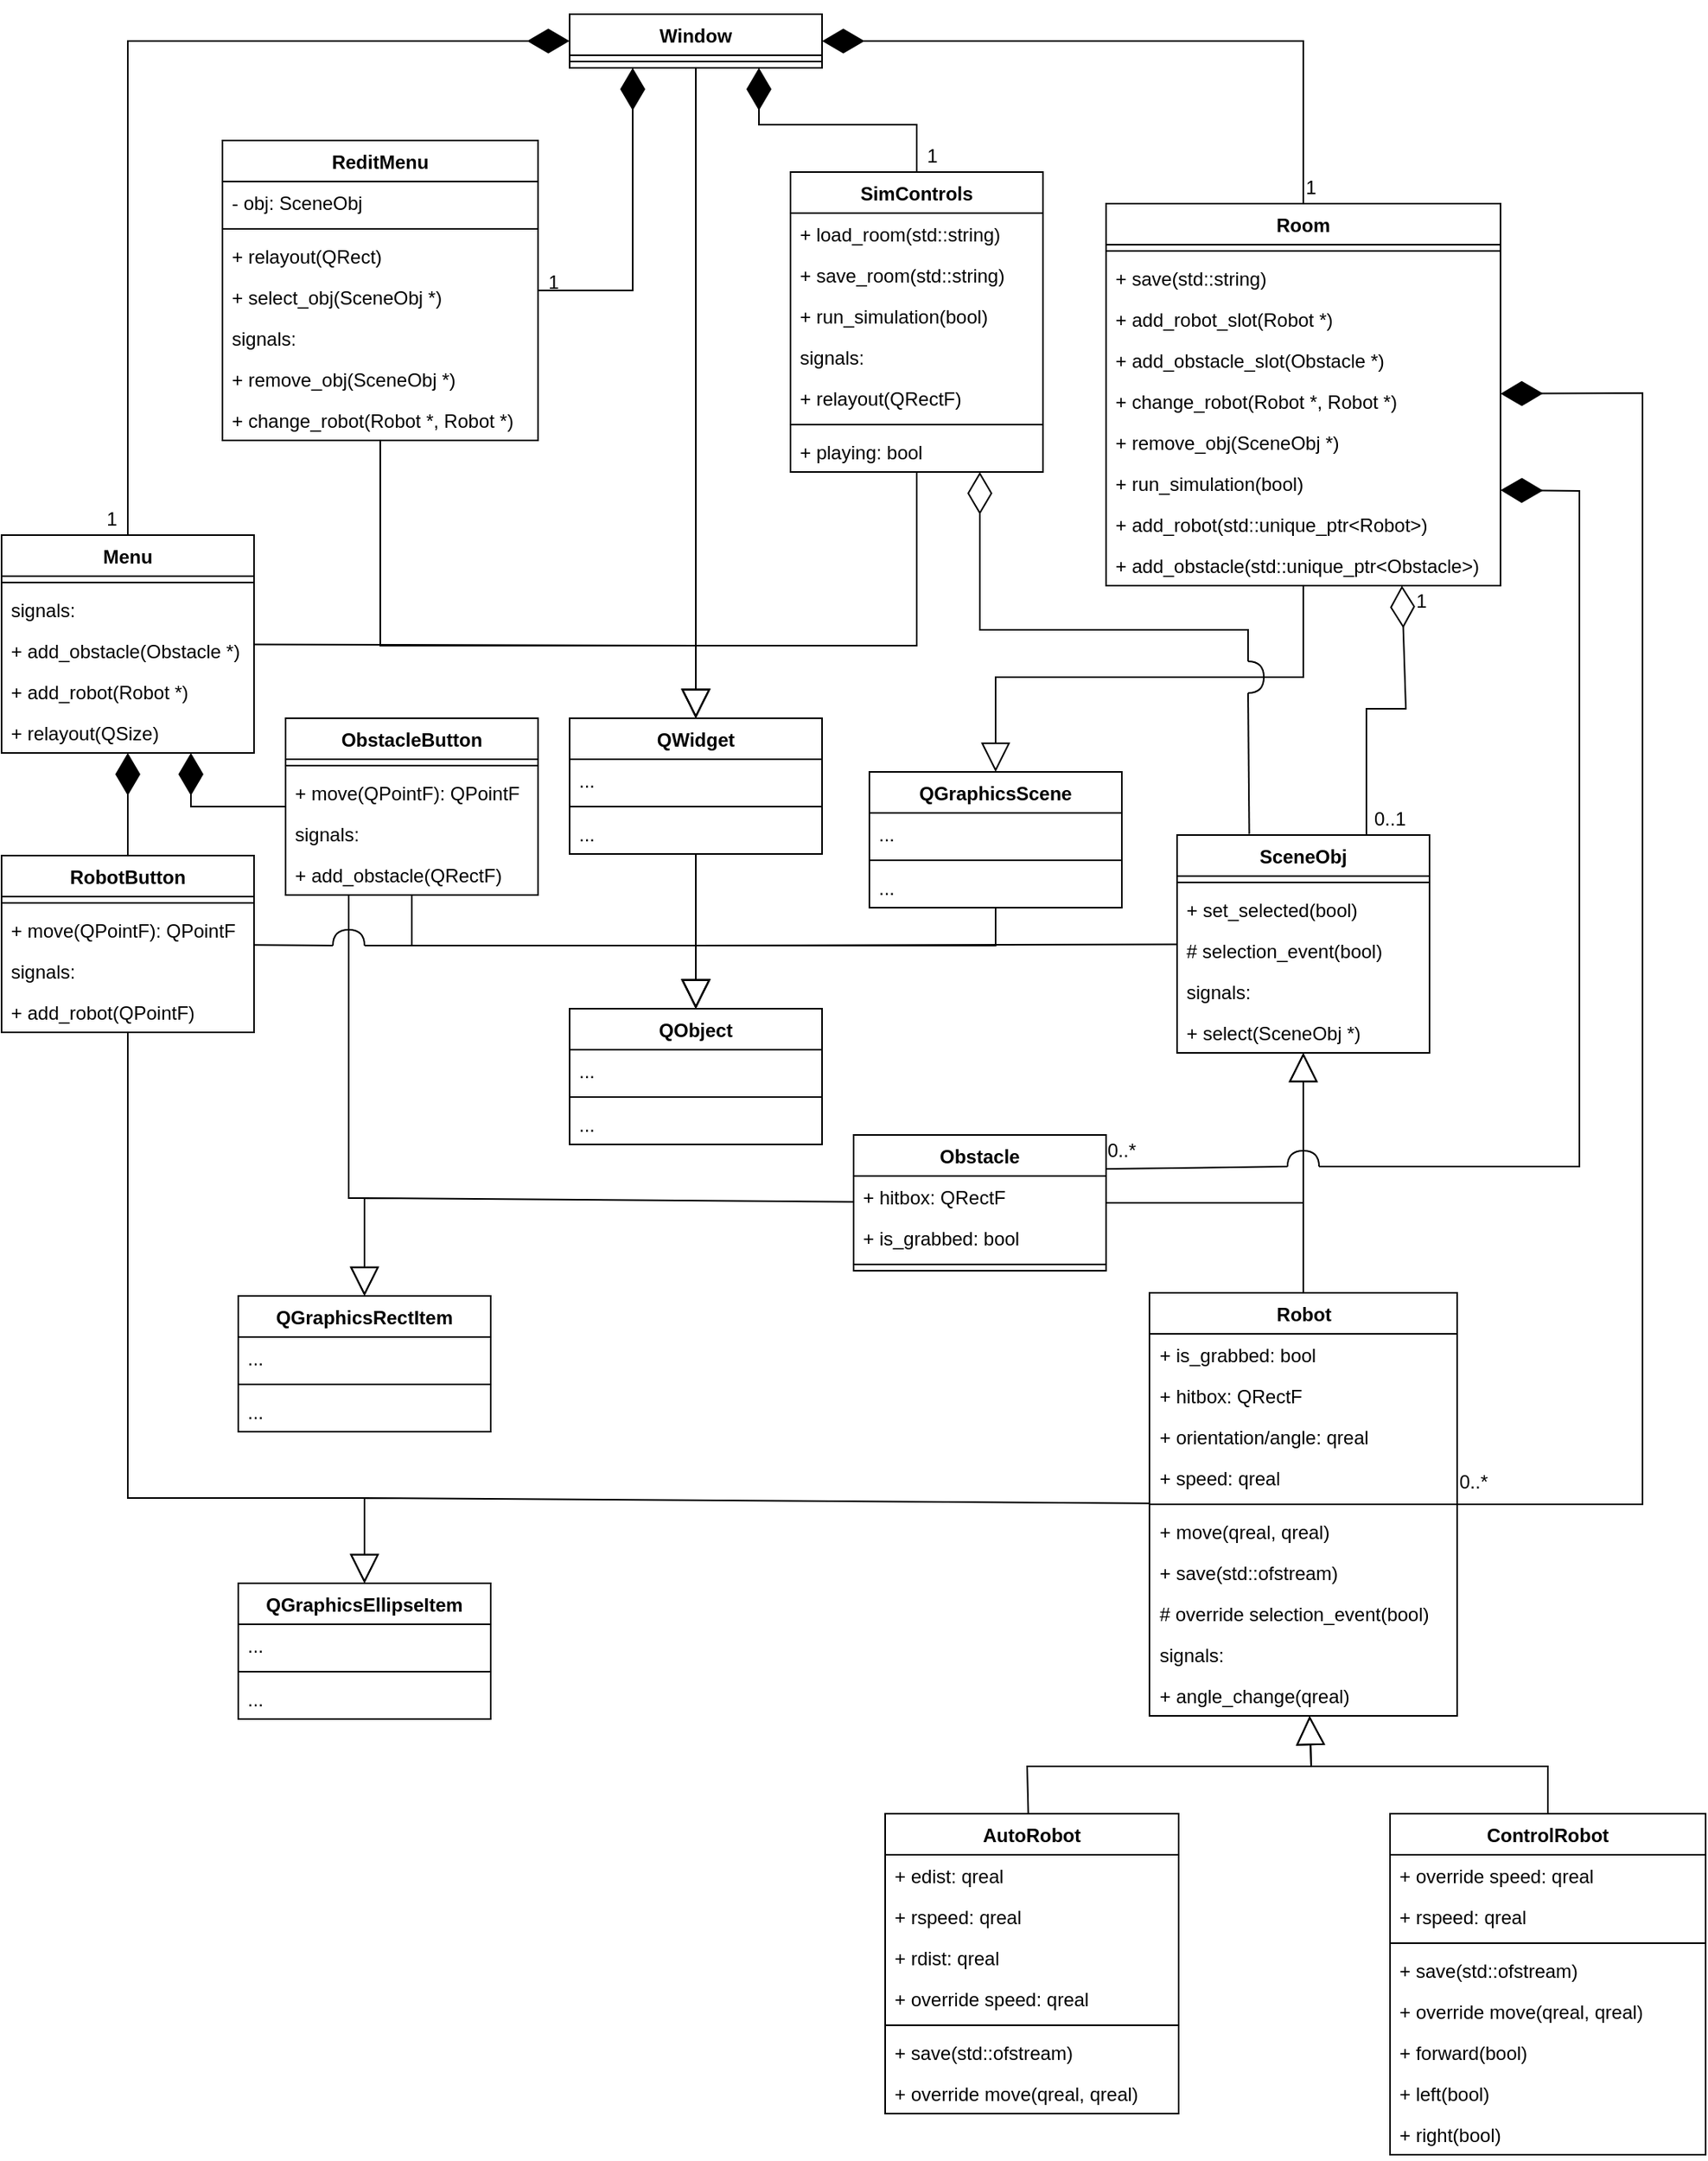 <mxfile version="24.3.1" type="device">
  <diagram id="C5RBs43oDa-KdzZeNtuy" name="Page-1">
    <mxGraphModel dx="1793" dy="1028" grid="1" gridSize="5" guides="1" tooltips="1" connect="1" arrows="1" fold="1" page="1" pageScale="1" pageWidth="1160" pageHeight="1440" math="0" shadow="0">
      <root>
        <mxCell id="WIyWlLk6GJQsqaUBKTNV-0" />
        <mxCell id="WIyWlLk6GJQsqaUBKTNV-1" parent="WIyWlLk6GJQsqaUBKTNV-0" />
        <mxCell id="IyY2wjSefD_Dq90mVTug-0" value="Window" style="swimlane;fontStyle=1;align=center;verticalAlign=top;childLayout=stackLayout;horizontal=1;startSize=26;horizontalStack=0;resizeParent=1;resizeParentMax=0;resizeLast=0;collapsible=1;marginBottom=0;whiteSpace=wrap;html=1;" vertex="1" parent="WIyWlLk6GJQsqaUBKTNV-1">
          <mxGeometry x="400" y="40" width="160" height="34" as="geometry" />
        </mxCell>
        <mxCell id="IyY2wjSefD_Dq90mVTug-2" value="" style="line;strokeWidth=1;fillColor=none;align=left;verticalAlign=middle;spacingTop=-1;spacingLeft=3;spacingRight=3;rotatable=0;labelPosition=right;points=[];portConstraint=eastwest;strokeColor=inherit;" vertex="1" parent="IyY2wjSefD_Dq90mVTug-0">
          <mxGeometry y="26" width="160" height="8" as="geometry" />
        </mxCell>
        <mxCell id="IyY2wjSefD_Dq90mVTug-4" value="Menu" style="swimlane;fontStyle=1;align=center;verticalAlign=top;childLayout=stackLayout;horizontal=1;startSize=26;horizontalStack=0;resizeParent=1;resizeParentMax=0;resizeLast=0;collapsible=1;marginBottom=0;whiteSpace=wrap;html=1;" vertex="1" parent="WIyWlLk6GJQsqaUBKTNV-1">
          <mxGeometry x="40" y="370" width="160" height="138" as="geometry" />
        </mxCell>
        <mxCell id="IyY2wjSefD_Dq90mVTug-6" value="" style="line;strokeWidth=1;fillColor=none;align=left;verticalAlign=middle;spacingTop=-1;spacingLeft=3;spacingRight=3;rotatable=0;labelPosition=right;points=[];portConstraint=eastwest;strokeColor=inherit;" vertex="1" parent="IyY2wjSefD_Dq90mVTug-4">
          <mxGeometry y="26" width="160" height="8" as="geometry" />
        </mxCell>
        <mxCell id="IyY2wjSefD_Dq90mVTug-43" value="signals:" style="text;strokeColor=none;fillColor=none;align=left;verticalAlign=top;spacingLeft=4;spacingRight=4;overflow=hidden;rotatable=0;points=[[0,0.5],[1,0.5]];portConstraint=eastwest;whiteSpace=wrap;html=1;" vertex="1" parent="IyY2wjSefD_Dq90mVTug-4">
          <mxGeometry y="34" width="160" height="26" as="geometry" />
        </mxCell>
        <mxCell id="IyY2wjSefD_Dq90mVTug-44" value="+ add_obstacle(Obstacle *)" style="text;strokeColor=none;fillColor=none;align=left;verticalAlign=top;spacingLeft=4;spacingRight=4;overflow=hidden;rotatable=0;points=[[0,0.5],[1,0.5]];portConstraint=eastwest;whiteSpace=wrap;html=1;" vertex="1" parent="IyY2wjSefD_Dq90mVTug-4">
          <mxGeometry y="60" width="160" height="26" as="geometry" />
        </mxCell>
        <mxCell id="IyY2wjSefD_Dq90mVTug-45" value="+ add_robot(Robot *)" style="text;strokeColor=none;fillColor=none;align=left;verticalAlign=top;spacingLeft=4;spacingRight=4;overflow=hidden;rotatable=0;points=[[0,0.5],[1,0.5]];portConstraint=eastwest;whiteSpace=wrap;html=1;" vertex="1" parent="IyY2wjSefD_Dq90mVTug-4">
          <mxGeometry y="86" width="160" height="26" as="geometry" />
        </mxCell>
        <mxCell id="IyY2wjSefD_Dq90mVTug-7" value="+ relayout(QSize)" style="text;strokeColor=none;fillColor=none;align=left;verticalAlign=top;spacingLeft=4;spacingRight=4;overflow=hidden;rotatable=0;points=[[0,0.5],[1,0.5]];portConstraint=eastwest;whiteSpace=wrap;html=1;" vertex="1" parent="IyY2wjSefD_Dq90mVTug-4">
          <mxGeometry y="112" width="160" height="26" as="geometry" />
        </mxCell>
        <mxCell id="IyY2wjSefD_Dq90mVTug-11" value="" style="endArrow=diamondThin;endFill=1;endSize=24;html=1;rounded=0;" edge="1" parent="WIyWlLk6GJQsqaUBKTNV-1" source="IyY2wjSefD_Dq90mVTug-4" target="IyY2wjSefD_Dq90mVTug-0">
          <mxGeometry width="160" relative="1" as="geometry">
            <mxPoint x="220" y="810" as="sourcePoint" />
            <mxPoint x="210" y="453" as="targetPoint" />
            <Array as="points">
              <mxPoint x="120" y="57" />
            </Array>
          </mxGeometry>
        </mxCell>
        <mxCell id="IyY2wjSefD_Dq90mVTug-12" value="&lt;div&gt;Room&lt;/div&gt;" style="swimlane;fontStyle=1;align=center;verticalAlign=top;childLayout=stackLayout;horizontal=1;startSize=26;horizontalStack=0;resizeParent=1;resizeParentMax=0;resizeLast=0;collapsible=1;marginBottom=0;whiteSpace=wrap;html=1;" vertex="1" parent="WIyWlLk6GJQsqaUBKTNV-1">
          <mxGeometry x="740" y="160" width="250" height="242" as="geometry" />
        </mxCell>
        <mxCell id="IyY2wjSefD_Dq90mVTug-14" value="" style="line;strokeWidth=1;fillColor=none;align=left;verticalAlign=middle;spacingTop=-1;spacingLeft=3;spacingRight=3;rotatable=0;labelPosition=right;points=[];portConstraint=eastwest;strokeColor=inherit;" vertex="1" parent="IyY2wjSefD_Dq90mVTug-12">
          <mxGeometry y="26" width="250" height="8" as="geometry" />
        </mxCell>
        <mxCell id="IyY2wjSefD_Dq90mVTug-108" value="+ save(std::string)" style="text;strokeColor=none;fillColor=none;align=left;verticalAlign=top;spacingLeft=4;spacingRight=4;overflow=hidden;rotatable=0;points=[[0,0.5],[1,0.5]];portConstraint=eastwest;whiteSpace=wrap;html=1;" vertex="1" parent="IyY2wjSefD_Dq90mVTug-12">
          <mxGeometry y="34" width="250" height="26" as="geometry" />
        </mxCell>
        <mxCell id="IyY2wjSefD_Dq90mVTug-107" value="+ add_robot_slot(Robot *)" style="text;strokeColor=none;fillColor=none;align=left;verticalAlign=top;spacingLeft=4;spacingRight=4;overflow=hidden;rotatable=0;points=[[0,0.5],[1,0.5]];portConstraint=eastwest;whiteSpace=wrap;html=1;" vertex="1" parent="IyY2wjSefD_Dq90mVTug-12">
          <mxGeometry y="60" width="250" height="26" as="geometry" />
        </mxCell>
        <mxCell id="IyY2wjSefD_Dq90mVTug-102" value="+ add_obstacle_slot(Obstacle *)" style="text;strokeColor=none;fillColor=none;align=left;verticalAlign=top;spacingLeft=4;spacingRight=4;overflow=hidden;rotatable=0;points=[[0,0.5],[1,0.5]];portConstraint=eastwest;whiteSpace=wrap;html=1;" vertex="1" parent="IyY2wjSefD_Dq90mVTug-12">
          <mxGeometry y="86" width="250" height="26" as="geometry" />
        </mxCell>
        <mxCell id="IyY2wjSefD_Dq90mVTug-101" value="+ change_robot(Robot *, Robot *)" style="text;strokeColor=none;fillColor=none;align=left;verticalAlign=top;spacingLeft=4;spacingRight=4;overflow=hidden;rotatable=0;points=[[0,0.5],[1,0.5]];portConstraint=eastwest;whiteSpace=wrap;html=1;" vertex="1" parent="IyY2wjSefD_Dq90mVTug-12">
          <mxGeometry y="112" width="250" height="26" as="geometry" />
        </mxCell>
        <mxCell id="IyY2wjSefD_Dq90mVTug-100" value="+ remove_obj(SceneObj *)" style="text;strokeColor=none;fillColor=none;align=left;verticalAlign=top;spacingLeft=4;spacingRight=4;overflow=hidden;rotatable=0;points=[[0,0.5],[1,0.5]];portConstraint=eastwest;whiteSpace=wrap;html=1;" vertex="1" parent="IyY2wjSefD_Dq90mVTug-12">
          <mxGeometry y="138" width="250" height="26" as="geometry" />
        </mxCell>
        <mxCell id="IyY2wjSefD_Dq90mVTug-99" value="+ run_simulation(bool)" style="text;strokeColor=none;fillColor=none;align=left;verticalAlign=top;spacingLeft=4;spacingRight=4;overflow=hidden;rotatable=0;points=[[0,0.5],[1,0.5]];portConstraint=eastwest;whiteSpace=wrap;html=1;" vertex="1" parent="IyY2wjSefD_Dq90mVTug-12">
          <mxGeometry y="164" width="250" height="26" as="geometry" />
        </mxCell>
        <mxCell id="IyY2wjSefD_Dq90mVTug-98" value="+ add_robot(std::unique_ptr&amp;lt;Robot&amp;gt;)" style="text;strokeColor=none;fillColor=none;align=left;verticalAlign=top;spacingLeft=4;spacingRight=4;overflow=hidden;rotatable=0;points=[[0,0.5],[1,0.5]];portConstraint=eastwest;whiteSpace=wrap;html=1;" vertex="1" parent="IyY2wjSefD_Dq90mVTug-12">
          <mxGeometry y="190" width="250" height="26" as="geometry" />
        </mxCell>
        <mxCell id="IyY2wjSefD_Dq90mVTug-15" value="+ add_obstacle(std::unique_ptr&amp;lt;Obstacle&amp;gt;)" style="text;strokeColor=none;fillColor=none;align=left;verticalAlign=top;spacingLeft=4;spacingRight=4;overflow=hidden;rotatable=0;points=[[0,0.5],[1,0.5]];portConstraint=eastwest;whiteSpace=wrap;html=1;" vertex="1" parent="IyY2wjSefD_Dq90mVTug-12">
          <mxGeometry y="216" width="250" height="26" as="geometry" />
        </mxCell>
        <mxCell id="IyY2wjSefD_Dq90mVTug-16" value="" style="endArrow=diamondThin;endFill=1;endSize=24;html=1;rounded=0;" edge="1" parent="WIyWlLk6GJQsqaUBKTNV-1" source="IyY2wjSefD_Dq90mVTug-12" target="IyY2wjSefD_Dq90mVTug-0">
          <mxGeometry width="160" relative="1" as="geometry">
            <mxPoint x="370" y="742" as="sourcePoint" />
            <mxPoint x="530" y="742" as="targetPoint" />
            <Array as="points">
              <mxPoint x="865" y="57" />
            </Array>
          </mxGeometry>
        </mxCell>
        <mxCell id="IyY2wjSefD_Dq90mVTug-17" value="SimControls" style="swimlane;fontStyle=1;align=center;verticalAlign=top;childLayout=stackLayout;horizontal=1;startSize=26;horizontalStack=0;resizeParent=1;resizeParentMax=0;resizeLast=0;collapsible=1;marginBottom=0;whiteSpace=wrap;html=1;" vertex="1" parent="WIyWlLk6GJQsqaUBKTNV-1">
          <mxGeometry x="540" y="140" width="160" height="190" as="geometry" />
        </mxCell>
        <mxCell id="IyY2wjSefD_Dq90mVTug-83" value="+ load_room(std::string)" style="text;strokeColor=none;fillColor=none;align=left;verticalAlign=top;spacingLeft=4;spacingRight=4;overflow=hidden;rotatable=0;points=[[0,0.5],[1,0.5]];portConstraint=eastwest;whiteSpace=wrap;html=1;" vertex="1" parent="IyY2wjSefD_Dq90mVTug-17">
          <mxGeometry y="26" width="160" height="26" as="geometry" />
        </mxCell>
        <mxCell id="IyY2wjSefD_Dq90mVTug-82" value="+ save_room(std::string)" style="text;strokeColor=none;fillColor=none;align=left;verticalAlign=top;spacingLeft=4;spacingRight=4;overflow=hidden;rotatable=0;points=[[0,0.5],[1,0.5]];portConstraint=eastwest;whiteSpace=wrap;html=1;" vertex="1" parent="IyY2wjSefD_Dq90mVTug-17">
          <mxGeometry y="52" width="160" height="26" as="geometry" />
        </mxCell>
        <mxCell id="IyY2wjSefD_Dq90mVTug-81" value="+ run_simulation(bool)" style="text;strokeColor=none;fillColor=none;align=left;verticalAlign=top;spacingLeft=4;spacingRight=4;overflow=hidden;rotatable=0;points=[[0,0.5],[1,0.5]];portConstraint=eastwest;whiteSpace=wrap;html=1;" vertex="1" parent="IyY2wjSefD_Dq90mVTug-17">
          <mxGeometry y="78" width="160" height="26" as="geometry" />
        </mxCell>
        <mxCell id="IyY2wjSefD_Dq90mVTug-80" value="signals:" style="text;strokeColor=none;fillColor=none;align=left;verticalAlign=top;spacingLeft=4;spacingRight=4;overflow=hidden;rotatable=0;points=[[0,0.5],[1,0.5]];portConstraint=eastwest;whiteSpace=wrap;html=1;" vertex="1" parent="IyY2wjSefD_Dq90mVTug-17">
          <mxGeometry y="104" width="160" height="26" as="geometry" />
        </mxCell>
        <mxCell id="IyY2wjSefD_Dq90mVTug-20" value="+ relayout(QRectF)" style="text;strokeColor=none;fillColor=none;align=left;verticalAlign=top;spacingLeft=4;spacingRight=4;overflow=hidden;rotatable=0;points=[[0,0.5],[1,0.5]];portConstraint=eastwest;whiteSpace=wrap;html=1;" vertex="1" parent="IyY2wjSefD_Dq90mVTug-17">
          <mxGeometry y="130" width="160" height="26" as="geometry" />
        </mxCell>
        <mxCell id="IyY2wjSefD_Dq90mVTug-19" value="" style="line;strokeWidth=1;fillColor=none;align=left;verticalAlign=middle;spacingTop=-1;spacingLeft=3;spacingRight=3;rotatable=0;labelPosition=right;points=[];portConstraint=eastwest;strokeColor=inherit;" vertex="1" parent="IyY2wjSefD_Dq90mVTug-17">
          <mxGeometry y="156" width="160" height="8" as="geometry" />
        </mxCell>
        <mxCell id="IyY2wjSefD_Dq90mVTug-79" value="+ playing: bool" style="text;strokeColor=none;fillColor=none;align=left;verticalAlign=top;spacingLeft=4;spacingRight=4;overflow=hidden;rotatable=0;points=[[0,0.5],[1,0.5]];portConstraint=eastwest;whiteSpace=wrap;html=1;" vertex="1" parent="IyY2wjSefD_Dq90mVTug-17">
          <mxGeometry y="164" width="160" height="26" as="geometry" />
        </mxCell>
        <mxCell id="IyY2wjSefD_Dq90mVTug-21" value="" style="endArrow=diamondThin;endFill=1;endSize=24;html=1;rounded=0;entryX=0.75;entryY=1;entryDx=0;entryDy=0;" edge="1" parent="WIyWlLk6GJQsqaUBKTNV-1" source="IyY2wjSefD_Dq90mVTug-17" target="IyY2wjSefD_Dq90mVTug-0">
          <mxGeometry width="160" relative="1" as="geometry">
            <mxPoint x="370" y="742" as="sourcePoint" />
            <mxPoint x="530" y="742" as="targetPoint" />
            <Array as="points">
              <mxPoint x="620" y="110" />
              <mxPoint x="520" y="110" />
            </Array>
          </mxGeometry>
        </mxCell>
        <mxCell id="IyY2wjSefD_Dq90mVTug-22" value="ReditMenu" style="swimlane;fontStyle=1;align=center;verticalAlign=top;childLayout=stackLayout;horizontal=1;startSize=26;horizontalStack=0;resizeParent=1;resizeParentMax=0;resizeLast=0;collapsible=1;marginBottom=0;whiteSpace=wrap;html=1;" vertex="1" parent="WIyWlLk6GJQsqaUBKTNV-1">
          <mxGeometry x="180" y="120" width="200" height="190" as="geometry" />
        </mxCell>
        <mxCell id="IyY2wjSefD_Dq90mVTug-95" value="- obj: SceneObj" style="text;strokeColor=none;fillColor=none;align=left;verticalAlign=top;spacingLeft=4;spacingRight=4;overflow=hidden;rotatable=0;points=[[0,0.5],[1,0.5]];portConstraint=eastwest;whiteSpace=wrap;html=1;" vertex="1" parent="IyY2wjSefD_Dq90mVTug-22">
          <mxGeometry y="26" width="200" height="26" as="geometry" />
        </mxCell>
        <mxCell id="IyY2wjSefD_Dq90mVTug-24" value="" style="line;strokeWidth=1;fillColor=none;align=left;verticalAlign=middle;spacingTop=-1;spacingLeft=3;spacingRight=3;rotatable=0;labelPosition=right;points=[];portConstraint=eastwest;strokeColor=inherit;" vertex="1" parent="IyY2wjSefD_Dq90mVTug-22">
          <mxGeometry y="52" width="200" height="8" as="geometry" />
        </mxCell>
        <mxCell id="IyY2wjSefD_Dq90mVTug-25" value="+ relayout(QRect)" style="text;strokeColor=none;fillColor=none;align=left;verticalAlign=top;spacingLeft=4;spacingRight=4;overflow=hidden;rotatable=0;points=[[0,0.5],[1,0.5]];portConstraint=eastwest;whiteSpace=wrap;html=1;" vertex="1" parent="IyY2wjSefD_Dq90mVTug-22">
          <mxGeometry y="60" width="200" height="26" as="geometry" />
        </mxCell>
        <mxCell id="IyY2wjSefD_Dq90mVTug-88" value="+ select_obj(SceneObj *)" style="text;strokeColor=none;fillColor=none;align=left;verticalAlign=top;spacingLeft=4;spacingRight=4;overflow=hidden;rotatable=0;points=[[0,0.5],[1,0.5]];portConstraint=eastwest;whiteSpace=wrap;html=1;" vertex="1" parent="IyY2wjSefD_Dq90mVTug-22">
          <mxGeometry y="86" width="200" height="26" as="geometry" />
        </mxCell>
        <mxCell id="IyY2wjSefD_Dq90mVTug-85" value="signals:" style="text;strokeColor=none;fillColor=none;align=left;verticalAlign=top;spacingLeft=4;spacingRight=4;overflow=hidden;rotatable=0;points=[[0,0.5],[1,0.5]];portConstraint=eastwest;whiteSpace=wrap;html=1;" vertex="1" parent="IyY2wjSefD_Dq90mVTug-22">
          <mxGeometry y="112" width="200" height="26" as="geometry" />
        </mxCell>
        <mxCell id="IyY2wjSefD_Dq90mVTug-86" value="+ remove_obj(SceneObj *)" style="text;strokeColor=none;fillColor=none;align=left;verticalAlign=top;spacingLeft=4;spacingRight=4;overflow=hidden;rotatable=0;points=[[0,0.5],[1,0.5]];portConstraint=eastwest;whiteSpace=wrap;html=1;" vertex="1" parent="IyY2wjSefD_Dq90mVTug-22">
          <mxGeometry y="138" width="200" height="26" as="geometry" />
        </mxCell>
        <mxCell id="IyY2wjSefD_Dq90mVTug-87" value="&lt;div&gt;+ change_robot(Robot *, Robot *)&lt;/div&gt;" style="text;strokeColor=none;fillColor=none;align=left;verticalAlign=top;spacingLeft=4;spacingRight=4;overflow=hidden;rotatable=0;points=[[0,0.5],[1,0.5]];portConstraint=eastwest;whiteSpace=wrap;html=1;" vertex="1" parent="IyY2wjSefD_Dq90mVTug-22">
          <mxGeometry y="164" width="200" height="26" as="geometry" />
        </mxCell>
        <mxCell id="IyY2wjSefD_Dq90mVTug-28" value="RobotButton" style="swimlane;fontStyle=1;align=center;verticalAlign=top;childLayout=stackLayout;horizontal=1;startSize=26;horizontalStack=0;resizeParent=1;resizeParentMax=0;resizeLast=0;collapsible=1;marginBottom=0;whiteSpace=wrap;html=1;" vertex="1" parent="WIyWlLk6GJQsqaUBKTNV-1">
          <mxGeometry x="40" y="573" width="160" height="112" as="geometry" />
        </mxCell>
        <mxCell id="IyY2wjSefD_Dq90mVTug-30" value="" style="line;strokeWidth=1;fillColor=none;align=left;verticalAlign=middle;spacingTop=-1;spacingLeft=3;spacingRight=3;rotatable=0;labelPosition=right;points=[];portConstraint=eastwest;strokeColor=inherit;" vertex="1" parent="IyY2wjSefD_Dq90mVTug-28">
          <mxGeometry y="26" width="160" height="8" as="geometry" />
        </mxCell>
        <mxCell id="IyY2wjSefD_Dq90mVTug-31" value="+ move(QPointF): QPointF" style="text;strokeColor=none;fillColor=none;align=left;verticalAlign=top;spacingLeft=4;spacingRight=4;overflow=hidden;rotatable=0;points=[[0,0.5],[1,0.5]];portConstraint=eastwest;whiteSpace=wrap;html=1;" vertex="1" parent="IyY2wjSefD_Dq90mVTug-28">
          <mxGeometry y="34" width="160" height="26" as="geometry" />
        </mxCell>
        <mxCell id="IyY2wjSefD_Dq90mVTug-46" value="signals:" style="text;strokeColor=none;fillColor=none;align=left;verticalAlign=top;spacingLeft=4;spacingRight=4;overflow=hidden;rotatable=0;points=[[0,0.5],[1,0.5]];portConstraint=eastwest;whiteSpace=wrap;html=1;" vertex="1" parent="IyY2wjSefD_Dq90mVTug-28">
          <mxGeometry y="60" width="160" height="26" as="geometry" />
        </mxCell>
        <mxCell id="IyY2wjSefD_Dq90mVTug-47" value="+ add_robot(QPointF)" style="text;strokeColor=none;fillColor=none;align=left;verticalAlign=top;spacingLeft=4;spacingRight=4;overflow=hidden;rotatable=0;points=[[0,0.5],[1,0.5]];portConstraint=eastwest;whiteSpace=wrap;html=1;" vertex="1" parent="IyY2wjSefD_Dq90mVTug-28">
          <mxGeometry y="86" width="160" height="26" as="geometry" />
        </mxCell>
        <mxCell id="IyY2wjSefD_Dq90mVTug-32" value="" style="endArrow=diamondThin;endFill=1;endSize=24;html=1;rounded=0;" edge="1" parent="WIyWlLk6GJQsqaUBKTNV-1" source="IyY2wjSefD_Dq90mVTug-28" target="IyY2wjSefD_Dq90mVTug-4">
          <mxGeometry width="160" relative="1" as="geometry">
            <mxPoint x="150" y="890" as="sourcePoint" />
            <mxPoint x="310" y="890" as="targetPoint" />
          </mxGeometry>
        </mxCell>
        <mxCell id="IyY2wjSefD_Dq90mVTug-33" value="ObstacleButton" style="swimlane;fontStyle=1;align=center;verticalAlign=top;childLayout=stackLayout;horizontal=1;startSize=26;horizontalStack=0;resizeParent=1;resizeParentMax=0;resizeLast=0;collapsible=1;marginBottom=0;whiteSpace=wrap;html=1;" vertex="1" parent="WIyWlLk6GJQsqaUBKTNV-1">
          <mxGeometry x="220" y="486" width="160" height="112" as="geometry" />
        </mxCell>
        <mxCell id="IyY2wjSefD_Dq90mVTug-35" value="" style="line;strokeWidth=1;fillColor=none;align=left;verticalAlign=middle;spacingTop=-1;spacingLeft=3;spacingRight=3;rotatable=0;labelPosition=right;points=[];portConstraint=eastwest;strokeColor=inherit;" vertex="1" parent="IyY2wjSefD_Dq90mVTug-33">
          <mxGeometry y="26" width="160" height="8" as="geometry" />
        </mxCell>
        <mxCell id="IyY2wjSefD_Dq90mVTug-36" value="+ move(QPointF): QPointF" style="text;strokeColor=none;fillColor=none;align=left;verticalAlign=top;spacingLeft=4;spacingRight=4;overflow=hidden;rotatable=0;points=[[0,0.5],[1,0.5]];portConstraint=eastwest;whiteSpace=wrap;html=1;" vertex="1" parent="IyY2wjSefD_Dq90mVTug-33">
          <mxGeometry y="34" width="160" height="26" as="geometry" />
        </mxCell>
        <mxCell id="IyY2wjSefD_Dq90mVTug-40" value="signals:" style="text;strokeColor=none;fillColor=none;align=left;verticalAlign=top;spacingLeft=4;spacingRight=4;overflow=hidden;rotatable=0;points=[[0,0.5],[1,0.5]];portConstraint=eastwest;whiteSpace=wrap;html=1;" vertex="1" parent="IyY2wjSefD_Dq90mVTug-33">
          <mxGeometry y="60" width="160" height="26" as="geometry" />
        </mxCell>
        <mxCell id="IyY2wjSefD_Dq90mVTug-42" value="+ add_obstacle(QRectF)" style="text;strokeColor=none;fillColor=none;align=left;verticalAlign=top;spacingLeft=4;spacingRight=4;overflow=hidden;rotatable=0;points=[[0,0.5],[1,0.5]];portConstraint=eastwest;whiteSpace=wrap;html=1;" vertex="1" parent="IyY2wjSefD_Dq90mVTug-33">
          <mxGeometry y="86" width="160" height="26" as="geometry" />
        </mxCell>
        <mxCell id="IyY2wjSefD_Dq90mVTug-38" value="" style="endArrow=diamondThin;endFill=1;endSize=24;html=1;rounded=0;entryX=0.75;entryY=1;entryDx=0;entryDy=0;" edge="1" parent="WIyWlLk6GJQsqaUBKTNV-1" source="IyY2wjSefD_Dq90mVTug-33" target="IyY2wjSefD_Dq90mVTug-4">
          <mxGeometry width="160" relative="1" as="geometry">
            <mxPoint x="150" y="890" as="sourcePoint" />
            <mxPoint x="160" y="530" as="targetPoint" />
            <Array as="points">
              <mxPoint x="160" y="542" />
            </Array>
          </mxGeometry>
        </mxCell>
        <mxCell id="IyY2wjSefD_Dq90mVTug-39" value="" style="endArrow=diamondThin;endFill=1;endSize=24;html=1;rounded=0;entryX=0.25;entryY=1;entryDx=0;entryDy=0;" edge="1" parent="WIyWlLk6GJQsqaUBKTNV-1" source="IyY2wjSefD_Dq90mVTug-22" target="IyY2wjSefD_Dq90mVTug-0">
          <mxGeometry width="160" relative="1" as="geometry">
            <mxPoint x="370" y="742" as="sourcePoint" />
            <mxPoint x="530" y="742" as="targetPoint" />
            <Array as="points">
              <mxPoint x="440" y="215" />
            </Array>
          </mxGeometry>
        </mxCell>
        <mxCell id="IyY2wjSefD_Dq90mVTug-48" value="QWidget" style="swimlane;fontStyle=1;align=center;verticalAlign=top;childLayout=stackLayout;horizontal=1;startSize=26;horizontalStack=0;resizeParent=1;resizeParentMax=0;resizeLast=0;collapsible=1;marginBottom=0;whiteSpace=wrap;html=1;" vertex="1" parent="WIyWlLk6GJQsqaUBKTNV-1">
          <mxGeometry x="400" y="486" width="160" height="86" as="geometry" />
        </mxCell>
        <mxCell id="IyY2wjSefD_Dq90mVTug-70" value="..." style="text;strokeColor=none;fillColor=none;align=left;verticalAlign=top;spacingLeft=4;spacingRight=4;overflow=hidden;rotatable=0;points=[[0,0.5],[1,0.5]];portConstraint=eastwest;whiteSpace=wrap;html=1;" vertex="1" parent="IyY2wjSefD_Dq90mVTug-48">
          <mxGeometry y="26" width="160" height="26" as="geometry" />
        </mxCell>
        <mxCell id="IyY2wjSefD_Dq90mVTug-50" value="" style="line;strokeWidth=1;fillColor=none;align=left;verticalAlign=middle;spacingTop=-1;spacingLeft=3;spacingRight=3;rotatable=0;labelPosition=right;points=[];portConstraint=eastwest;strokeColor=inherit;" vertex="1" parent="IyY2wjSefD_Dq90mVTug-48">
          <mxGeometry y="52" width="160" height="8" as="geometry" />
        </mxCell>
        <mxCell id="IyY2wjSefD_Dq90mVTug-71" value="..." style="text;strokeColor=none;fillColor=none;align=left;verticalAlign=top;spacingLeft=4;spacingRight=4;overflow=hidden;rotatable=0;points=[[0,0.5],[1,0.5]];portConstraint=eastwest;whiteSpace=wrap;html=1;" vertex="1" parent="IyY2wjSefD_Dq90mVTug-48">
          <mxGeometry y="60" width="160" height="26" as="geometry" />
        </mxCell>
        <mxCell id="IyY2wjSefD_Dq90mVTug-53" value="" style="endArrow=block;endSize=16;endFill=0;html=1;rounded=0;" edge="1" parent="WIyWlLk6GJQsqaUBKTNV-1" source="IyY2wjSefD_Dq90mVTug-4" target="IyY2wjSefD_Dq90mVTug-48">
          <mxGeometry x="0.004" width="160" relative="1" as="geometry">
            <mxPoint x="394" y="442" as="sourcePoint" />
            <mxPoint x="394" y="314" as="targetPoint" />
            <Array as="points">
              <mxPoint x="480" y="440" />
            </Array>
            <mxPoint as="offset" />
          </mxGeometry>
        </mxCell>
        <mxCell id="IyY2wjSefD_Dq90mVTug-54" value="&lt;div&gt;QObject&lt;/div&gt;" style="swimlane;fontStyle=1;align=center;verticalAlign=top;childLayout=stackLayout;horizontal=1;startSize=26;horizontalStack=0;resizeParent=1;resizeParentMax=0;resizeLast=0;collapsible=1;marginBottom=0;whiteSpace=wrap;html=1;" vertex="1" parent="WIyWlLk6GJQsqaUBKTNV-1">
          <mxGeometry x="400" y="670" width="160" height="86" as="geometry" />
        </mxCell>
        <mxCell id="IyY2wjSefD_Dq90mVTug-72" value="..." style="text;strokeColor=none;fillColor=none;align=left;verticalAlign=top;spacingLeft=4;spacingRight=4;overflow=hidden;rotatable=0;points=[[0,0.5],[1,0.5]];portConstraint=eastwest;whiteSpace=wrap;html=1;" vertex="1" parent="IyY2wjSefD_Dq90mVTug-54">
          <mxGeometry y="26" width="160" height="26" as="geometry" />
        </mxCell>
        <mxCell id="IyY2wjSefD_Dq90mVTug-56" value="" style="line;strokeWidth=1;fillColor=none;align=left;verticalAlign=middle;spacingTop=-1;spacingLeft=3;spacingRight=3;rotatable=0;labelPosition=right;points=[];portConstraint=eastwest;strokeColor=inherit;" vertex="1" parent="IyY2wjSefD_Dq90mVTug-54">
          <mxGeometry y="52" width="160" height="8" as="geometry" />
        </mxCell>
        <mxCell id="IyY2wjSefD_Dq90mVTug-73" value="..." style="text;strokeColor=none;fillColor=none;align=left;verticalAlign=top;spacingLeft=4;spacingRight=4;overflow=hidden;rotatable=0;points=[[0,0.5],[1,0.5]];portConstraint=eastwest;whiteSpace=wrap;html=1;" vertex="1" parent="IyY2wjSefD_Dq90mVTug-54">
          <mxGeometry y="60" width="160" height="26" as="geometry" />
        </mxCell>
        <mxCell id="IyY2wjSefD_Dq90mVTug-58" value="" style="endArrow=block;endSize=16;endFill=0;html=1;rounded=0;" edge="1" parent="WIyWlLk6GJQsqaUBKTNV-1" source="IyY2wjSefD_Dq90mVTug-48" target="IyY2wjSefD_Dq90mVTug-54">
          <mxGeometry x="0.006" width="160" relative="1" as="geometry">
            <mxPoint x="250" y="720" as="sourcePoint" />
            <mxPoint x="410" y="720" as="targetPoint" />
            <mxPoint as="offset" />
          </mxGeometry>
        </mxCell>
        <mxCell id="IyY2wjSefD_Dq90mVTug-60" value="" style="endArrow=block;endSize=16;endFill=0;html=1;rounded=0;" edge="1" parent="WIyWlLk6GJQsqaUBKTNV-1" source="IyY2wjSefD_Dq90mVTug-33" target="IyY2wjSefD_Dq90mVTug-54">
          <mxGeometry width="160" relative="1" as="geometry">
            <mxPoint x="150" y="792" as="sourcePoint" />
            <mxPoint x="322" y="870" as="targetPoint" />
            <Array as="points">
              <mxPoint x="300" y="630" />
              <mxPoint x="480" y="630" />
            </Array>
          </mxGeometry>
        </mxCell>
        <mxCell id="IyY2wjSefD_Dq90mVTug-61" value="QGraphicsEllipseItem" style="swimlane;fontStyle=1;align=center;verticalAlign=top;childLayout=stackLayout;horizontal=1;startSize=26;horizontalStack=0;resizeParent=1;resizeParentMax=0;resizeLast=0;collapsible=1;marginBottom=0;whiteSpace=wrap;html=1;" vertex="1" parent="WIyWlLk6GJQsqaUBKTNV-1">
          <mxGeometry x="190" y="1034" width="160" height="86" as="geometry" />
        </mxCell>
        <mxCell id="IyY2wjSefD_Dq90mVTug-74" value="..." style="text;strokeColor=none;fillColor=none;align=left;verticalAlign=top;spacingLeft=4;spacingRight=4;overflow=hidden;rotatable=0;points=[[0,0.5],[1,0.5]];portConstraint=eastwest;whiteSpace=wrap;html=1;" vertex="1" parent="IyY2wjSefD_Dq90mVTug-61">
          <mxGeometry y="26" width="160" height="26" as="geometry" />
        </mxCell>
        <mxCell id="IyY2wjSefD_Dq90mVTug-63" value="" style="line;strokeWidth=1;fillColor=none;align=left;verticalAlign=middle;spacingTop=-1;spacingLeft=3;spacingRight=3;rotatable=0;labelPosition=right;points=[];portConstraint=eastwest;strokeColor=inherit;" vertex="1" parent="IyY2wjSefD_Dq90mVTug-61">
          <mxGeometry y="52" width="160" height="8" as="geometry" />
        </mxCell>
        <mxCell id="IyY2wjSefD_Dq90mVTug-75" value="..." style="text;strokeColor=none;fillColor=none;align=left;verticalAlign=top;spacingLeft=4;spacingRight=4;overflow=hidden;rotatable=0;points=[[0,0.5],[1,0.5]];portConstraint=eastwest;whiteSpace=wrap;html=1;" vertex="1" parent="IyY2wjSefD_Dq90mVTug-61">
          <mxGeometry y="60" width="160" height="26" as="geometry" />
        </mxCell>
        <mxCell id="IyY2wjSefD_Dq90mVTug-65" value="" style="endArrow=block;endSize=16;endFill=0;html=1;rounded=0;" edge="1" parent="WIyWlLk6GJQsqaUBKTNV-1" source="IyY2wjSefD_Dq90mVTug-28" target="IyY2wjSefD_Dq90mVTug-61">
          <mxGeometry width="160" relative="1" as="geometry">
            <mxPoint x="150" y="792" as="sourcePoint" />
            <mxPoint x="322" y="870" as="targetPoint" />
            <Array as="points">
              <mxPoint x="120" y="980" />
              <mxPoint x="270" y="980" />
            </Array>
          </mxGeometry>
        </mxCell>
        <mxCell id="IyY2wjSefD_Dq90mVTug-66" value="QGraphicsRectItem" style="swimlane;fontStyle=1;align=center;verticalAlign=top;childLayout=stackLayout;horizontal=1;startSize=26;horizontalStack=0;resizeParent=1;resizeParentMax=0;resizeLast=0;collapsible=1;marginBottom=0;whiteSpace=wrap;html=1;" vertex="1" parent="WIyWlLk6GJQsqaUBKTNV-1">
          <mxGeometry x="190" y="852" width="160" height="86" as="geometry" />
        </mxCell>
        <mxCell id="IyY2wjSefD_Dq90mVTug-77" value="..." style="text;strokeColor=none;fillColor=none;align=left;verticalAlign=top;spacingLeft=4;spacingRight=4;overflow=hidden;rotatable=0;points=[[0,0.5],[1,0.5]];portConstraint=eastwest;whiteSpace=wrap;html=1;" vertex="1" parent="IyY2wjSefD_Dq90mVTug-66">
          <mxGeometry y="26" width="160" height="26" as="geometry" />
        </mxCell>
        <mxCell id="IyY2wjSefD_Dq90mVTug-68" value="" style="line;strokeWidth=1;fillColor=none;align=left;verticalAlign=middle;spacingTop=-1;spacingLeft=3;spacingRight=3;rotatable=0;labelPosition=right;points=[];portConstraint=eastwest;strokeColor=inherit;" vertex="1" parent="IyY2wjSefD_Dq90mVTug-66">
          <mxGeometry y="52" width="160" height="8" as="geometry" />
        </mxCell>
        <mxCell id="IyY2wjSefD_Dq90mVTug-76" value="..." style="text;strokeColor=none;fillColor=none;align=left;verticalAlign=top;spacingLeft=4;spacingRight=4;overflow=hidden;rotatable=0;points=[[0,0.5],[1,0.5]];portConstraint=eastwest;whiteSpace=wrap;html=1;" vertex="1" parent="IyY2wjSefD_Dq90mVTug-66">
          <mxGeometry y="60" width="160" height="26" as="geometry" />
        </mxCell>
        <mxCell id="IyY2wjSefD_Dq90mVTug-78" value="" style="endArrow=block;endSize=16;endFill=0;html=1;rounded=0;exitX=0.25;exitY=1;exitDx=0;exitDy=0;" edge="1" parent="WIyWlLk6GJQsqaUBKTNV-1" source="IyY2wjSefD_Dq90mVTug-33" target="IyY2wjSefD_Dq90mVTug-66">
          <mxGeometry width="160" relative="1" as="geometry">
            <mxPoint x="92" y="812" as="sourcePoint" />
            <mxPoint x="-72.85" y="1050" as="targetPoint" />
            <Array as="points">
              <mxPoint x="260" y="790" />
              <mxPoint x="270" y="790" />
            </Array>
          </mxGeometry>
        </mxCell>
        <mxCell id="IyY2wjSefD_Dq90mVTug-84" value="" style="endArrow=block;endSize=16;endFill=0;html=1;rounded=0;" edge="1" parent="WIyWlLk6GJQsqaUBKTNV-1" source="IyY2wjSefD_Dq90mVTug-22" target="IyY2wjSefD_Dq90mVTug-48">
          <mxGeometry x="0.004" width="160" relative="1" as="geometry">
            <mxPoint x="460" y="396" as="sourcePoint" />
            <mxPoint x="371" y="730" as="targetPoint" />
            <Array as="points">
              <mxPoint x="280" y="440" />
              <mxPoint x="480" y="440" />
            </Array>
            <mxPoint as="offset" />
          </mxGeometry>
        </mxCell>
        <mxCell id="IyY2wjSefD_Dq90mVTug-89" value="QGraphicsScene" style="swimlane;fontStyle=1;align=center;verticalAlign=top;childLayout=stackLayout;horizontal=1;startSize=26;horizontalStack=0;resizeParent=1;resizeParentMax=0;resizeLast=0;collapsible=1;marginBottom=0;whiteSpace=wrap;html=1;" vertex="1" parent="WIyWlLk6GJQsqaUBKTNV-1">
          <mxGeometry x="590" y="520" width="160" height="86" as="geometry" />
        </mxCell>
        <mxCell id="IyY2wjSefD_Dq90mVTug-90" value="..." style="text;strokeColor=none;fillColor=none;align=left;verticalAlign=top;spacingLeft=4;spacingRight=4;overflow=hidden;rotatable=0;points=[[0,0.5],[1,0.5]];portConstraint=eastwest;whiteSpace=wrap;html=1;" vertex="1" parent="IyY2wjSefD_Dq90mVTug-89">
          <mxGeometry y="26" width="160" height="26" as="geometry" />
        </mxCell>
        <mxCell id="IyY2wjSefD_Dq90mVTug-91" value="" style="line;strokeWidth=1;fillColor=none;align=left;verticalAlign=middle;spacingTop=-1;spacingLeft=3;spacingRight=3;rotatable=0;labelPosition=right;points=[];portConstraint=eastwest;strokeColor=inherit;" vertex="1" parent="IyY2wjSefD_Dq90mVTug-89">
          <mxGeometry y="52" width="160" height="8" as="geometry" />
        </mxCell>
        <mxCell id="IyY2wjSefD_Dq90mVTug-92" value="..." style="text;strokeColor=none;fillColor=none;align=left;verticalAlign=top;spacingLeft=4;spacingRight=4;overflow=hidden;rotatable=0;points=[[0,0.5],[1,0.5]];portConstraint=eastwest;whiteSpace=wrap;html=1;" vertex="1" parent="IyY2wjSefD_Dq90mVTug-89">
          <mxGeometry y="60" width="160" height="26" as="geometry" />
        </mxCell>
        <mxCell id="IyY2wjSefD_Dq90mVTug-93" value="" style="endArrow=block;endSize=16;endFill=0;html=1;rounded=0;" edge="1" parent="WIyWlLk6GJQsqaUBKTNV-1" source="IyY2wjSefD_Dq90mVTug-89" target="IyY2wjSefD_Dq90mVTug-54">
          <mxGeometry x="0.006" width="160" relative="1" as="geometry">
            <mxPoint x="360" y="816" as="sourcePoint" />
            <mxPoint x="360" y="870" as="targetPoint" />
            <Array as="points">
              <mxPoint x="670" y="630" />
              <mxPoint x="480" y="630" />
            </Array>
            <mxPoint as="offset" />
          </mxGeometry>
        </mxCell>
        <mxCell id="IyY2wjSefD_Dq90mVTug-113" value="SceneObj" style="swimlane;fontStyle=1;align=center;verticalAlign=top;childLayout=stackLayout;horizontal=1;startSize=26;horizontalStack=0;resizeParent=1;resizeParentMax=0;resizeLast=0;collapsible=1;marginBottom=0;whiteSpace=wrap;html=1;" vertex="1" parent="WIyWlLk6GJQsqaUBKTNV-1">
          <mxGeometry x="785" y="560" width="160" height="138" as="geometry" />
        </mxCell>
        <mxCell id="IyY2wjSefD_Dq90mVTug-115" value="" style="line;strokeWidth=1;fillColor=none;align=left;verticalAlign=middle;spacingTop=-1;spacingLeft=3;spacingRight=3;rotatable=0;labelPosition=right;points=[];portConstraint=eastwest;strokeColor=inherit;" vertex="1" parent="IyY2wjSefD_Dq90mVTug-113">
          <mxGeometry y="26" width="160" height="8" as="geometry" />
        </mxCell>
        <mxCell id="IyY2wjSefD_Dq90mVTug-116" value="+ set_selected(bool)" style="text;strokeColor=none;fillColor=none;align=left;verticalAlign=top;spacingLeft=4;spacingRight=4;overflow=hidden;rotatable=0;points=[[0,0.5],[1,0.5]];portConstraint=eastwest;whiteSpace=wrap;html=1;" vertex="1" parent="IyY2wjSefD_Dq90mVTug-113">
          <mxGeometry y="34" width="160" height="26" as="geometry" />
        </mxCell>
        <mxCell id="IyY2wjSefD_Dq90mVTug-135" value="# selection_event(bool)" style="text;strokeColor=none;fillColor=none;align=left;verticalAlign=top;spacingLeft=4;spacingRight=4;overflow=hidden;rotatable=0;points=[[0,0.5],[1,0.5]];portConstraint=eastwest;whiteSpace=wrap;html=1;" vertex="1" parent="IyY2wjSefD_Dq90mVTug-113">
          <mxGeometry y="60" width="160" height="26" as="geometry" />
        </mxCell>
        <mxCell id="IyY2wjSefD_Dq90mVTug-128" value="signals:" style="text;strokeColor=none;fillColor=none;align=left;verticalAlign=top;spacingLeft=4;spacingRight=4;overflow=hidden;rotatable=0;points=[[0,0.5],[1,0.5]];portConstraint=eastwest;whiteSpace=wrap;html=1;" vertex="1" parent="IyY2wjSefD_Dq90mVTug-113">
          <mxGeometry y="86" width="160" height="26" as="geometry" />
        </mxCell>
        <mxCell id="IyY2wjSefD_Dq90mVTug-129" value="+ select(SceneObj *)" style="text;strokeColor=none;fillColor=none;align=left;verticalAlign=top;spacingLeft=4;spacingRight=4;overflow=hidden;rotatable=0;points=[[0,0.5],[1,0.5]];portConstraint=eastwest;whiteSpace=wrap;html=1;" vertex="1" parent="IyY2wjSefD_Dq90mVTug-113">
          <mxGeometry y="112" width="160" height="26" as="geometry" />
        </mxCell>
        <mxCell id="IyY2wjSefD_Dq90mVTug-117" value="" style="endArrow=diamondThin;endFill=0;endSize=24;html=1;rounded=0;exitX=0.75;exitY=0;exitDx=0;exitDy=0;entryX=0.75;entryY=1;entryDx=0;entryDy=0;" edge="1" parent="WIyWlLk6GJQsqaUBKTNV-1" source="IyY2wjSefD_Dq90mVTug-113" target="IyY2wjSefD_Dq90mVTug-12">
          <mxGeometry width="160" relative="1" as="geometry">
            <mxPoint x="160" y="750" as="sourcePoint" />
            <mxPoint x="790" y="770" as="targetPoint" />
            <Array as="points">
              <mxPoint x="905" y="480" />
              <mxPoint x="930" y="480" />
            </Array>
          </mxGeometry>
        </mxCell>
        <mxCell id="IyY2wjSefD_Dq90mVTug-118" value="&lt;div&gt;Robot&lt;/div&gt;" style="swimlane;fontStyle=1;align=center;verticalAlign=top;childLayout=stackLayout;horizontal=1;startSize=26;horizontalStack=0;resizeParent=1;resizeParentMax=0;resizeLast=0;collapsible=1;marginBottom=0;whiteSpace=wrap;html=1;" vertex="1" parent="WIyWlLk6GJQsqaUBKTNV-1">
          <mxGeometry x="767.5" y="850" width="195" height="268" as="geometry" />
        </mxCell>
        <mxCell id="IyY2wjSefD_Dq90mVTug-119" value="+ is_grabbed: bool" style="text;strokeColor=none;fillColor=none;align=left;verticalAlign=top;spacingLeft=4;spacingRight=4;overflow=hidden;rotatable=0;points=[[0,0.5],[1,0.5]];portConstraint=eastwest;whiteSpace=wrap;html=1;" vertex="1" parent="IyY2wjSefD_Dq90mVTug-118">
          <mxGeometry y="26" width="195" height="26" as="geometry" />
        </mxCell>
        <mxCell id="IyY2wjSefD_Dq90mVTug-137" value="+ hitbox: QRectF" style="text;strokeColor=none;fillColor=none;align=left;verticalAlign=top;spacingLeft=4;spacingRight=4;overflow=hidden;rotatable=0;points=[[0,0.5],[1,0.5]];portConstraint=eastwest;whiteSpace=wrap;html=1;" vertex="1" parent="IyY2wjSefD_Dq90mVTug-118">
          <mxGeometry y="52" width="195" height="26" as="geometry" />
        </mxCell>
        <mxCell id="IyY2wjSefD_Dq90mVTug-138" value="+ orientation/angle: qreal" style="text;strokeColor=none;fillColor=none;align=left;verticalAlign=top;spacingLeft=4;spacingRight=4;overflow=hidden;rotatable=0;points=[[0,0.5],[1,0.5]];portConstraint=eastwest;whiteSpace=wrap;html=1;" vertex="1" parent="IyY2wjSefD_Dq90mVTug-118">
          <mxGeometry y="78" width="195" height="26" as="geometry" />
        </mxCell>
        <mxCell id="IyY2wjSefD_Dq90mVTug-139" value="+ speed: qreal" style="text;strokeColor=none;fillColor=none;align=left;verticalAlign=top;spacingLeft=4;spacingRight=4;overflow=hidden;rotatable=0;points=[[0,0.5],[1,0.5]];portConstraint=eastwest;whiteSpace=wrap;html=1;" vertex="1" parent="IyY2wjSefD_Dq90mVTug-118">
          <mxGeometry y="104" width="195" height="26" as="geometry" />
        </mxCell>
        <mxCell id="IyY2wjSefD_Dq90mVTug-120" value="" style="line;strokeWidth=1;fillColor=none;align=left;verticalAlign=middle;spacingTop=-1;spacingLeft=3;spacingRight=3;rotatable=0;labelPosition=right;points=[];portConstraint=eastwest;strokeColor=inherit;" vertex="1" parent="IyY2wjSefD_Dq90mVTug-118">
          <mxGeometry y="130" width="195" height="8" as="geometry" />
        </mxCell>
        <mxCell id="IyY2wjSefD_Dq90mVTug-121" value="+ move(qreal, qreal)" style="text;strokeColor=none;fillColor=none;align=left;verticalAlign=top;spacingLeft=4;spacingRight=4;overflow=hidden;rotatable=0;points=[[0,0.5],[1,0.5]];portConstraint=eastwest;whiteSpace=wrap;html=1;" vertex="1" parent="IyY2wjSefD_Dq90mVTug-118">
          <mxGeometry y="138" width="195" height="26" as="geometry" />
        </mxCell>
        <mxCell id="IyY2wjSefD_Dq90mVTug-140" value="+ save(std::ofstream)" style="text;strokeColor=none;fillColor=none;align=left;verticalAlign=top;spacingLeft=4;spacingRight=4;overflow=hidden;rotatable=0;points=[[0,0.5],[1,0.5]];portConstraint=eastwest;whiteSpace=wrap;html=1;" vertex="1" parent="IyY2wjSefD_Dq90mVTug-118">
          <mxGeometry y="164" width="195" height="26" as="geometry" />
        </mxCell>
        <mxCell id="IyY2wjSefD_Dq90mVTug-183" value="# override selection_event(bool)" style="text;strokeColor=none;fillColor=none;align=left;verticalAlign=top;spacingLeft=4;spacingRight=4;overflow=hidden;rotatable=0;points=[[0,0.5],[1,0.5]];portConstraint=eastwest;whiteSpace=wrap;html=1;" vertex="1" parent="IyY2wjSefD_Dq90mVTug-118">
          <mxGeometry y="190" width="195" height="26" as="geometry" />
        </mxCell>
        <mxCell id="IyY2wjSefD_Dq90mVTug-141" value="signals:" style="text;strokeColor=none;fillColor=none;align=left;verticalAlign=top;spacingLeft=4;spacingRight=4;overflow=hidden;rotatable=0;points=[[0,0.5],[1,0.5]];portConstraint=eastwest;whiteSpace=wrap;html=1;" vertex="1" parent="IyY2wjSefD_Dq90mVTug-118">
          <mxGeometry y="216" width="195" height="26" as="geometry" />
        </mxCell>
        <mxCell id="IyY2wjSefD_Dq90mVTug-142" value="+ angle_change(qreal)" style="text;strokeColor=none;fillColor=none;align=left;verticalAlign=top;spacingLeft=4;spacingRight=4;overflow=hidden;rotatable=0;points=[[0,0.5],[1,0.5]];portConstraint=eastwest;whiteSpace=wrap;html=1;" vertex="1" parent="IyY2wjSefD_Dq90mVTug-118">
          <mxGeometry y="242" width="195" height="26" as="geometry" />
        </mxCell>
        <mxCell id="IyY2wjSefD_Dq90mVTug-122" value="" style="endArrow=diamondThin;endFill=1;endSize=24;html=1;rounded=0;" edge="1" parent="WIyWlLk6GJQsqaUBKTNV-1" source="IyY2wjSefD_Dq90mVTug-118" target="IyY2wjSefD_Dq90mVTug-12">
          <mxGeometry width="160" relative="1" as="geometry">
            <mxPoint x="160" y="930" as="sourcePoint" />
            <mxPoint x="320" y="930" as="targetPoint" />
            <Array as="points">
              <mxPoint x="1080" y="984" />
              <mxPoint x="1080" y="280" />
            </Array>
          </mxGeometry>
        </mxCell>
        <mxCell id="IyY2wjSefD_Dq90mVTug-123" value="Obstacle" style="swimlane;fontStyle=1;align=center;verticalAlign=top;childLayout=stackLayout;horizontal=1;startSize=26;horizontalStack=0;resizeParent=1;resizeParentMax=0;resizeLast=0;collapsible=1;marginBottom=0;whiteSpace=wrap;html=1;" vertex="1" parent="WIyWlLk6GJQsqaUBKTNV-1">
          <mxGeometry x="580" y="750" width="160" height="86" as="geometry" />
        </mxCell>
        <mxCell id="IyY2wjSefD_Dq90mVTug-124" value="+ hitbox: QRectF" style="text;strokeColor=none;fillColor=none;align=left;verticalAlign=top;spacingLeft=4;spacingRight=4;overflow=hidden;rotatable=0;points=[[0,0.5],[1,0.5]];portConstraint=eastwest;whiteSpace=wrap;html=1;" vertex="1" parent="IyY2wjSefD_Dq90mVTug-123">
          <mxGeometry y="26" width="160" height="26" as="geometry" />
        </mxCell>
        <mxCell id="IyY2wjSefD_Dq90mVTug-134" value="+ is_grabbed: bool" style="text;strokeColor=none;fillColor=none;align=left;verticalAlign=top;spacingLeft=4;spacingRight=4;overflow=hidden;rotatable=0;points=[[0,0.5],[1,0.5]];portConstraint=eastwest;whiteSpace=wrap;html=1;" vertex="1" parent="IyY2wjSefD_Dq90mVTug-123">
          <mxGeometry y="52" width="160" height="26" as="geometry" />
        </mxCell>
        <mxCell id="IyY2wjSefD_Dq90mVTug-125" value="" style="line;strokeWidth=1;fillColor=none;align=left;verticalAlign=middle;spacingTop=-1;spacingLeft=3;spacingRight=3;rotatable=0;labelPosition=right;points=[];portConstraint=eastwest;strokeColor=inherit;" vertex="1" parent="IyY2wjSefD_Dq90mVTug-123">
          <mxGeometry y="78" width="160" height="8" as="geometry" />
        </mxCell>
        <mxCell id="IyY2wjSefD_Dq90mVTug-127" value="" style="endArrow=diamondThin;endFill=1;endSize=24;html=1;rounded=0;entryX=1;entryY=0.75;entryDx=0;entryDy=0;" edge="1" parent="WIyWlLk6GJQsqaUBKTNV-1" target="IyY2wjSefD_Dq90mVTug-12">
          <mxGeometry width="160" relative="1" as="geometry">
            <mxPoint x="875" y="770" as="sourcePoint" />
            <mxPoint x="970" y="480" as="targetPoint" />
            <Array as="points">
              <mxPoint x="1040" y="770" />
              <mxPoint x="1040" y="342" />
            </Array>
          </mxGeometry>
        </mxCell>
        <mxCell id="IyY2wjSefD_Dq90mVTug-130" value="" style="endArrow=block;endSize=16;endFill=0;html=1;rounded=0;" edge="1" parent="WIyWlLk6GJQsqaUBKTNV-1" source="IyY2wjSefD_Dq90mVTug-113" target="IyY2wjSefD_Dq90mVTug-54">
          <mxGeometry x="0.006" width="160" relative="1" as="geometry">
            <mxPoint x="500" y="849" as="sourcePoint" />
            <mxPoint x="440" y="877" as="targetPoint" />
            <Array as="points">
              <mxPoint x="480" y="630" />
            </Array>
            <mxPoint as="offset" />
          </mxGeometry>
        </mxCell>
        <mxCell id="IyY2wjSefD_Dq90mVTug-131" value="" style="endArrow=block;endSize=16;endFill=0;html=1;rounded=0;" edge="1" parent="WIyWlLk6GJQsqaUBKTNV-1" source="IyY2wjSefD_Dq90mVTug-123" target="IyY2wjSefD_Dq90mVTug-113">
          <mxGeometry x="0.006" width="160" relative="1" as="geometry">
            <mxPoint x="540" y="957" as="sourcePoint" />
            <mxPoint x="440" y="932" as="targetPoint" />
            <Array as="points">
              <mxPoint x="865" y="793" />
            </Array>
            <mxPoint as="offset" />
          </mxGeometry>
        </mxCell>
        <mxCell id="IyY2wjSefD_Dq90mVTug-132" value="" style="endArrow=block;endSize=16;endFill=0;html=1;rounded=0;" edge="1" parent="WIyWlLk6GJQsqaUBKTNV-1" source="IyY2wjSefD_Dq90mVTug-123" target="IyY2wjSefD_Dq90mVTug-66">
          <mxGeometry x="0.006" width="160" relative="1" as="geometry">
            <mxPoint x="665" y="1104" as="sourcePoint" />
            <mxPoint x="640" y="1032" as="targetPoint" />
            <Array as="points">
              <mxPoint x="270" y="790" />
            </Array>
            <mxPoint as="offset" />
          </mxGeometry>
        </mxCell>
        <mxCell id="IyY2wjSefD_Dq90mVTug-133" value="" style="endArrow=block;endSize=16;endFill=0;html=1;rounded=0;" edge="1" parent="WIyWlLk6GJQsqaUBKTNV-1" source="IyY2wjSefD_Dq90mVTug-118" target="IyY2wjSefD_Dq90mVTug-113">
          <mxGeometry x="0.006" width="160" relative="1" as="geometry">
            <mxPoint x="670" y="1080" as="sourcePoint" />
            <mxPoint x="647" y="1032" as="targetPoint" />
            <mxPoint as="offset" />
          </mxGeometry>
        </mxCell>
        <mxCell id="IyY2wjSefD_Dq90mVTug-136" value="" style="endArrow=block;endSize=16;endFill=0;html=1;rounded=0;" edge="1" parent="WIyWlLk6GJQsqaUBKTNV-1" source="IyY2wjSefD_Dq90mVTug-118" target="IyY2wjSefD_Dq90mVTug-61">
          <mxGeometry x="0.006" width="160" relative="1" as="geometry">
            <mxPoint x="825" y="1110" as="sourcePoint" />
            <mxPoint x="690" y="1022" as="targetPoint" />
            <Array as="points">
              <mxPoint x="270" y="980" />
            </Array>
            <mxPoint as="offset" />
          </mxGeometry>
        </mxCell>
        <mxCell id="IyY2wjSefD_Dq90mVTug-143" value="AutoRobot" style="swimlane;fontStyle=1;align=center;verticalAlign=top;childLayout=stackLayout;horizontal=1;startSize=26;horizontalStack=0;resizeParent=1;resizeParentMax=0;resizeLast=0;collapsible=1;marginBottom=0;whiteSpace=wrap;html=1;" vertex="1" parent="WIyWlLk6GJQsqaUBKTNV-1">
          <mxGeometry x="600" y="1180" width="186" height="190" as="geometry" />
        </mxCell>
        <mxCell id="IyY2wjSefD_Dq90mVTug-144" value="+ edist: qreal" style="text;strokeColor=none;fillColor=none;align=left;verticalAlign=top;spacingLeft=4;spacingRight=4;overflow=hidden;rotatable=0;points=[[0,0.5],[1,0.5]];portConstraint=eastwest;whiteSpace=wrap;html=1;" vertex="1" parent="IyY2wjSefD_Dq90mVTug-143">
          <mxGeometry y="26" width="186" height="26" as="geometry" />
        </mxCell>
        <mxCell id="IyY2wjSefD_Dq90mVTug-148" value="+ rspeed: qreal" style="text;strokeColor=none;fillColor=none;align=left;verticalAlign=top;spacingLeft=4;spacingRight=4;overflow=hidden;rotatable=0;points=[[0,0.5],[1,0.5]];portConstraint=eastwest;whiteSpace=wrap;html=1;" vertex="1" parent="IyY2wjSefD_Dq90mVTug-143">
          <mxGeometry y="52" width="186" height="26" as="geometry" />
        </mxCell>
        <mxCell id="IyY2wjSefD_Dq90mVTug-149" value="+ rdist: qreal" style="text;strokeColor=none;fillColor=none;align=left;verticalAlign=top;spacingLeft=4;spacingRight=4;overflow=hidden;rotatable=0;points=[[0,0.5],[1,0.5]];portConstraint=eastwest;whiteSpace=wrap;html=1;" vertex="1" parent="IyY2wjSefD_Dq90mVTug-143">
          <mxGeometry y="78" width="186" height="26" as="geometry" />
        </mxCell>
        <mxCell id="IyY2wjSefD_Dq90mVTug-150" value="+ override speed: qreal" style="text;strokeColor=none;fillColor=none;align=left;verticalAlign=top;spacingLeft=4;spacingRight=4;overflow=hidden;rotatable=0;points=[[0,0.5],[1,0.5]];portConstraint=eastwest;whiteSpace=wrap;html=1;" vertex="1" parent="IyY2wjSefD_Dq90mVTug-143">
          <mxGeometry y="104" width="186" height="26" as="geometry" />
        </mxCell>
        <mxCell id="IyY2wjSefD_Dq90mVTug-145" value="" style="line;strokeWidth=1;fillColor=none;align=left;verticalAlign=middle;spacingTop=-1;spacingLeft=3;spacingRight=3;rotatable=0;labelPosition=right;points=[];portConstraint=eastwest;strokeColor=inherit;" vertex="1" parent="IyY2wjSefD_Dq90mVTug-143">
          <mxGeometry y="130" width="186" height="8" as="geometry" />
        </mxCell>
        <mxCell id="IyY2wjSefD_Dq90mVTug-146" value="+ save(std::ofstream)" style="text;strokeColor=none;fillColor=none;align=left;verticalAlign=top;spacingLeft=4;spacingRight=4;overflow=hidden;rotatable=0;points=[[0,0.5],[1,0.5]];portConstraint=eastwest;whiteSpace=wrap;html=1;" vertex="1" parent="IyY2wjSefD_Dq90mVTug-143">
          <mxGeometry y="138" width="186" height="26" as="geometry" />
        </mxCell>
        <mxCell id="IyY2wjSefD_Dq90mVTug-147" value="+ override move(qreal, qreal)" style="text;strokeColor=none;fillColor=none;align=left;verticalAlign=top;spacingLeft=4;spacingRight=4;overflow=hidden;rotatable=0;points=[[0,0.5],[1,0.5]];portConstraint=eastwest;whiteSpace=wrap;html=1;" vertex="1" parent="IyY2wjSefD_Dq90mVTug-143">
          <mxGeometry y="164" width="186" height="26" as="geometry" />
        </mxCell>
        <mxCell id="IyY2wjSefD_Dq90mVTug-151" value="" style="endArrow=block;endSize=16;endFill=0;html=1;rounded=0;" edge="1" parent="WIyWlLk6GJQsqaUBKTNV-1" source="IyY2wjSefD_Dq90mVTug-143" target="IyY2wjSefD_Dq90mVTug-118">
          <mxGeometry x="0.006" width="160" relative="1" as="geometry">
            <mxPoint x="820" y="1137" as="sourcePoint" />
            <mxPoint x="690" y="1033" as="targetPoint" />
            <Array as="points">
              <mxPoint x="690" y="1150" />
              <mxPoint x="870" y="1150" />
            </Array>
            <mxPoint as="offset" />
          </mxGeometry>
        </mxCell>
        <mxCell id="IyY2wjSefD_Dq90mVTug-152" value="ControlRobot" style="swimlane;fontStyle=1;align=center;verticalAlign=top;childLayout=stackLayout;horizontal=1;startSize=26;horizontalStack=0;resizeParent=1;resizeParentMax=0;resizeLast=0;collapsible=1;marginBottom=0;whiteSpace=wrap;html=1;" vertex="1" parent="WIyWlLk6GJQsqaUBKTNV-1">
          <mxGeometry x="920" y="1180" width="200" height="216" as="geometry" />
        </mxCell>
        <mxCell id="IyY2wjSefD_Dq90mVTug-153" value="+ override speed: qreal" style="text;strokeColor=none;fillColor=none;align=left;verticalAlign=top;spacingLeft=4;spacingRight=4;overflow=hidden;rotatable=0;points=[[0,0.5],[1,0.5]];portConstraint=eastwest;whiteSpace=wrap;html=1;" vertex="1" parent="IyY2wjSefD_Dq90mVTug-152">
          <mxGeometry y="26" width="200" height="26" as="geometry" />
        </mxCell>
        <mxCell id="IyY2wjSefD_Dq90mVTug-157" value="+ rspeed: qreal" style="text;strokeColor=none;fillColor=none;align=left;verticalAlign=top;spacingLeft=4;spacingRight=4;overflow=hidden;rotatable=0;points=[[0,0.5],[1,0.5]];portConstraint=eastwest;whiteSpace=wrap;html=1;" vertex="1" parent="IyY2wjSefD_Dq90mVTug-152">
          <mxGeometry y="52" width="200" height="26" as="geometry" />
        </mxCell>
        <mxCell id="IyY2wjSefD_Dq90mVTug-154" value="" style="line;strokeWidth=1;fillColor=none;align=left;verticalAlign=middle;spacingTop=-1;spacingLeft=3;spacingRight=3;rotatable=0;labelPosition=right;points=[];portConstraint=eastwest;strokeColor=inherit;" vertex="1" parent="IyY2wjSefD_Dq90mVTug-152">
          <mxGeometry y="78" width="200" height="8" as="geometry" />
        </mxCell>
        <mxCell id="IyY2wjSefD_Dq90mVTug-155" value="+ save(std::ofstream)" style="text;strokeColor=none;fillColor=none;align=left;verticalAlign=top;spacingLeft=4;spacingRight=4;overflow=hidden;rotatable=0;points=[[0,0.5],[1,0.5]];portConstraint=eastwest;whiteSpace=wrap;html=1;" vertex="1" parent="IyY2wjSefD_Dq90mVTug-152">
          <mxGeometry y="86" width="200" height="26" as="geometry" />
        </mxCell>
        <mxCell id="IyY2wjSefD_Dq90mVTug-158" value="+ override move(qreal, qreal)" style="text;strokeColor=none;fillColor=none;align=left;verticalAlign=top;spacingLeft=4;spacingRight=4;overflow=hidden;rotatable=0;points=[[0,0.5],[1,0.5]];portConstraint=eastwest;whiteSpace=wrap;html=1;" vertex="1" parent="IyY2wjSefD_Dq90mVTug-152">
          <mxGeometry y="112" width="200" height="26" as="geometry" />
        </mxCell>
        <mxCell id="IyY2wjSefD_Dq90mVTug-159" value="+ forward(bool)" style="text;strokeColor=none;fillColor=none;align=left;verticalAlign=top;spacingLeft=4;spacingRight=4;overflow=hidden;rotatable=0;points=[[0,0.5],[1,0.5]];portConstraint=eastwest;whiteSpace=wrap;html=1;" vertex="1" parent="IyY2wjSefD_Dq90mVTug-152">
          <mxGeometry y="138" width="200" height="26" as="geometry" />
        </mxCell>
        <mxCell id="IyY2wjSefD_Dq90mVTug-160" value="+ left(bool)" style="text;strokeColor=none;fillColor=none;align=left;verticalAlign=top;spacingLeft=4;spacingRight=4;overflow=hidden;rotatable=0;points=[[0,0.5],[1,0.5]];portConstraint=eastwest;whiteSpace=wrap;html=1;" vertex="1" parent="IyY2wjSefD_Dq90mVTug-152">
          <mxGeometry y="164" width="200" height="26" as="geometry" />
        </mxCell>
        <mxCell id="IyY2wjSefD_Dq90mVTug-161" value="+ right(bool)" style="text;strokeColor=none;fillColor=none;align=left;verticalAlign=top;spacingLeft=4;spacingRight=4;overflow=hidden;rotatable=0;points=[[0,0.5],[1,0.5]];portConstraint=eastwest;whiteSpace=wrap;html=1;" vertex="1" parent="IyY2wjSefD_Dq90mVTug-152">
          <mxGeometry y="190" width="200" height="26" as="geometry" />
        </mxCell>
        <mxCell id="IyY2wjSefD_Dq90mVTug-156" value="" style="endArrow=block;endSize=16;endFill=0;html=1;rounded=0;" edge="1" parent="WIyWlLk6GJQsqaUBKTNV-1" source="IyY2wjSefD_Dq90mVTug-152" target="IyY2wjSefD_Dq90mVTug-118">
          <mxGeometry x="0.006" width="160" relative="1" as="geometry">
            <mxPoint x="730" y="1320" as="sourcePoint" />
            <mxPoint x="820" y="1257" as="targetPoint" />
            <Array as="points">
              <mxPoint x="1020" y="1150" />
              <mxPoint x="870" y="1150" />
            </Array>
            <mxPoint as="offset" />
          </mxGeometry>
        </mxCell>
        <mxCell id="IyY2wjSefD_Dq90mVTug-165" value="" style="endArrow=block;endSize=16;endFill=0;html=1;rounded=0;" edge="1" parent="WIyWlLk6GJQsqaUBKTNV-1" source="IyY2wjSefD_Dq90mVTug-17" target="IyY2wjSefD_Dq90mVTug-48">
          <mxGeometry x="0.006" width="160" relative="1" as="geometry">
            <mxPoint x="628" y="616" as="sourcePoint" />
            <mxPoint x="552" y="680" as="targetPoint" />
            <Array as="points">
              <mxPoint x="620" y="440" />
              <mxPoint x="480" y="440" />
            </Array>
            <mxPoint as="offset" />
          </mxGeometry>
        </mxCell>
        <mxCell id="IyY2wjSefD_Dq90mVTug-167" value="" style="endArrow=block;endSize=16;endFill=0;html=1;rounded=0;" edge="1" parent="WIyWlLk6GJQsqaUBKTNV-1" source="IyY2wjSefD_Dq90mVTug-12" target="IyY2wjSefD_Dq90mVTug-89">
          <mxGeometry x="0.006" width="160" relative="1" as="geometry">
            <mxPoint x="636" y="862" as="sourcePoint" />
            <mxPoint x="801" y="708" as="targetPoint" />
            <Array as="points">
              <mxPoint x="865" y="460" />
              <mxPoint x="670" y="460" />
            </Array>
            <mxPoint as="offset" />
          </mxGeometry>
        </mxCell>
        <mxCell id="IyY2wjSefD_Dq90mVTug-168" value="" style="endArrow=block;endSize=16;endFill=0;html=1;rounded=0;" edge="1" parent="WIyWlLk6GJQsqaUBKTNV-1" source="IyY2wjSefD_Dq90mVTug-0" target="IyY2wjSefD_Dq90mVTug-48">
          <mxGeometry width="160" relative="1" as="geometry">
            <mxPoint x="150" y="790" as="sourcePoint" />
            <mxPoint x="410" y="739" as="targetPoint" />
          </mxGeometry>
        </mxCell>
        <mxCell id="IyY2wjSefD_Dq90mVTug-169" value="" style="endArrow=block;endSize=16;endFill=0;html=1;rounded=0;" edge="1" parent="WIyWlLk6GJQsqaUBKTNV-1" target="IyY2wjSefD_Dq90mVTug-54">
          <mxGeometry x="0.006" width="160" relative="1" as="geometry">
            <mxPoint x="270" y="630" as="sourcePoint" />
            <mxPoint x="795" y="1043" as="targetPoint" />
            <Array as="points">
              <mxPoint x="480" y="630" />
            </Array>
            <mxPoint as="offset" />
          </mxGeometry>
        </mxCell>
        <mxCell id="IyY2wjSefD_Dq90mVTug-172" value="" style="endArrow=none;html=1;rounded=0;" edge="1" parent="WIyWlLk6GJQsqaUBKTNV-1" source="IyY2wjSefD_Dq90mVTug-28">
          <mxGeometry width="50" height="50" relative="1" as="geometry">
            <mxPoint x="340" y="700" as="sourcePoint" />
            <mxPoint x="250" y="630" as="targetPoint" />
          </mxGeometry>
        </mxCell>
        <mxCell id="IyY2wjSefD_Dq90mVTug-173" value="" style="endArrow=none;html=1;rounded=0;edgeStyle=orthogonalEdgeStyle;curved=1;" edge="1" parent="WIyWlLk6GJQsqaUBKTNV-1">
          <mxGeometry width="50" height="50" relative="1" as="geometry">
            <mxPoint x="250" y="630" as="sourcePoint" />
            <mxPoint x="270" y="630" as="targetPoint" />
            <Array as="points">
              <mxPoint x="250" y="620" />
              <mxPoint x="270" y="620" />
            </Array>
          </mxGeometry>
        </mxCell>
        <mxCell id="IyY2wjSefD_Dq90mVTug-174" value="1" style="text;html=1;align=center;verticalAlign=middle;whiteSpace=wrap;rounded=0;" vertex="1" parent="WIyWlLk6GJQsqaUBKTNV-1">
          <mxGeometry x="100" y="350" width="20" height="20" as="geometry" />
        </mxCell>
        <mxCell id="IyY2wjSefD_Dq90mVTug-176" value="1" style="text;html=1;align=center;verticalAlign=middle;whiteSpace=wrap;rounded=0;" vertex="1" parent="WIyWlLk6GJQsqaUBKTNV-1">
          <mxGeometry x="380" y="200" width="20" height="20" as="geometry" />
        </mxCell>
        <mxCell id="IyY2wjSefD_Dq90mVTug-177" value="1" style="text;html=1;align=center;verticalAlign=middle;whiteSpace=wrap;rounded=0;" vertex="1" parent="WIyWlLk6GJQsqaUBKTNV-1">
          <mxGeometry x="620" y="120" width="20" height="20" as="geometry" />
        </mxCell>
        <mxCell id="IyY2wjSefD_Dq90mVTug-178" value="1" style="text;html=1;align=center;verticalAlign=middle;whiteSpace=wrap;rounded=0;" vertex="1" parent="WIyWlLk6GJQsqaUBKTNV-1">
          <mxGeometry x="860" y="140" width="20" height="20" as="geometry" />
        </mxCell>
        <mxCell id="IyY2wjSefD_Dq90mVTug-179" value="1" style="text;html=1;align=center;verticalAlign=middle;whiteSpace=wrap;rounded=0;" vertex="1" parent="WIyWlLk6GJQsqaUBKTNV-1">
          <mxGeometry x="930" y="402" width="20" height="20" as="geometry" />
        </mxCell>
        <mxCell id="IyY2wjSefD_Dq90mVTug-180" value="0..1" style="text;html=1;align=center;verticalAlign=middle;whiteSpace=wrap;rounded=0;" vertex="1" parent="WIyWlLk6GJQsqaUBKTNV-1">
          <mxGeometry x="910" y="540" width="20" height="20" as="geometry" />
        </mxCell>
        <mxCell id="IyY2wjSefD_Dq90mVTug-181" value="&lt;div&gt;0..*&lt;/div&gt;" style="text;html=1;align=center;verticalAlign=middle;whiteSpace=wrap;rounded=0;" vertex="1" parent="WIyWlLk6GJQsqaUBKTNV-1">
          <mxGeometry x="740" y="750" width="20" height="20" as="geometry" />
        </mxCell>
        <mxCell id="IyY2wjSefD_Dq90mVTug-182" value="&lt;div&gt;0..*&lt;/div&gt;" style="text;html=1;align=center;verticalAlign=middle;whiteSpace=wrap;rounded=0;" vertex="1" parent="WIyWlLk6GJQsqaUBKTNV-1">
          <mxGeometry x="962.5" y="960" width="20" height="20" as="geometry" />
        </mxCell>
        <mxCell id="IyY2wjSefD_Dq90mVTug-184" value="" style="endArrow=diamondThin;endFill=0;endSize=24;html=1;rounded=0;entryX=0.75;entryY=1;entryDx=0;entryDy=0;" edge="1" parent="WIyWlLk6GJQsqaUBKTNV-1" target="IyY2wjSefD_Dq90mVTug-17">
          <mxGeometry width="160" relative="1" as="geometry">
            <mxPoint x="830" y="450" as="sourcePoint" />
            <mxPoint x="660" y="380" as="targetPoint" />
            <Array as="points">
              <mxPoint x="830" y="430" />
              <mxPoint x="660" y="430" />
            </Array>
          </mxGeometry>
        </mxCell>
        <mxCell id="IyY2wjSefD_Dq90mVTug-185" value="" style="endArrow=none;html=1;rounded=0;exitX=0.286;exitY=-0.005;exitDx=0;exitDy=0;exitPerimeter=0;" edge="1" parent="WIyWlLk6GJQsqaUBKTNV-1" source="IyY2wjSefD_Dq90mVTug-113">
          <mxGeometry width="50" height="50" relative="1" as="geometry">
            <mxPoint x="730" y="490" as="sourcePoint" />
            <mxPoint x="830" y="470" as="targetPoint" />
          </mxGeometry>
        </mxCell>
        <mxCell id="IyY2wjSefD_Dq90mVTug-188" value="" style="endArrow=none;html=1;rounded=0;edgeStyle=orthogonalEdgeStyle;curved=1;" edge="1" parent="WIyWlLk6GJQsqaUBKTNV-1">
          <mxGeometry width="50" height="50" relative="1" as="geometry">
            <mxPoint x="830" y="450" as="sourcePoint" />
            <mxPoint x="830" y="470" as="targetPoint" />
            <Array as="points">
              <mxPoint x="840" y="450" />
              <mxPoint x="840" y="470" />
            </Array>
          </mxGeometry>
        </mxCell>
        <mxCell id="IyY2wjSefD_Dq90mVTug-189" value="" style="endArrow=none;html=1;rounded=0;exitX=1;exitY=0.25;exitDx=0;exitDy=0;" edge="1" parent="WIyWlLk6GJQsqaUBKTNV-1" source="IyY2wjSefD_Dq90mVTug-123">
          <mxGeometry width="50" height="50" relative="1" as="geometry">
            <mxPoint x="780" y="740" as="sourcePoint" />
            <mxPoint x="855" y="770" as="targetPoint" />
          </mxGeometry>
        </mxCell>
        <mxCell id="IyY2wjSefD_Dq90mVTug-190" value="" style="endArrow=none;html=1;rounded=0;edgeStyle=orthogonalEdgeStyle;curved=1;" edge="1" parent="WIyWlLk6GJQsqaUBKTNV-1">
          <mxGeometry width="50" height="50" relative="1" as="geometry">
            <mxPoint x="855" y="770" as="sourcePoint" />
            <mxPoint x="875" y="770" as="targetPoint" />
            <Array as="points">
              <mxPoint x="855" y="760" />
              <mxPoint x="875" y="760" />
            </Array>
          </mxGeometry>
        </mxCell>
      </root>
    </mxGraphModel>
  </diagram>
</mxfile>
